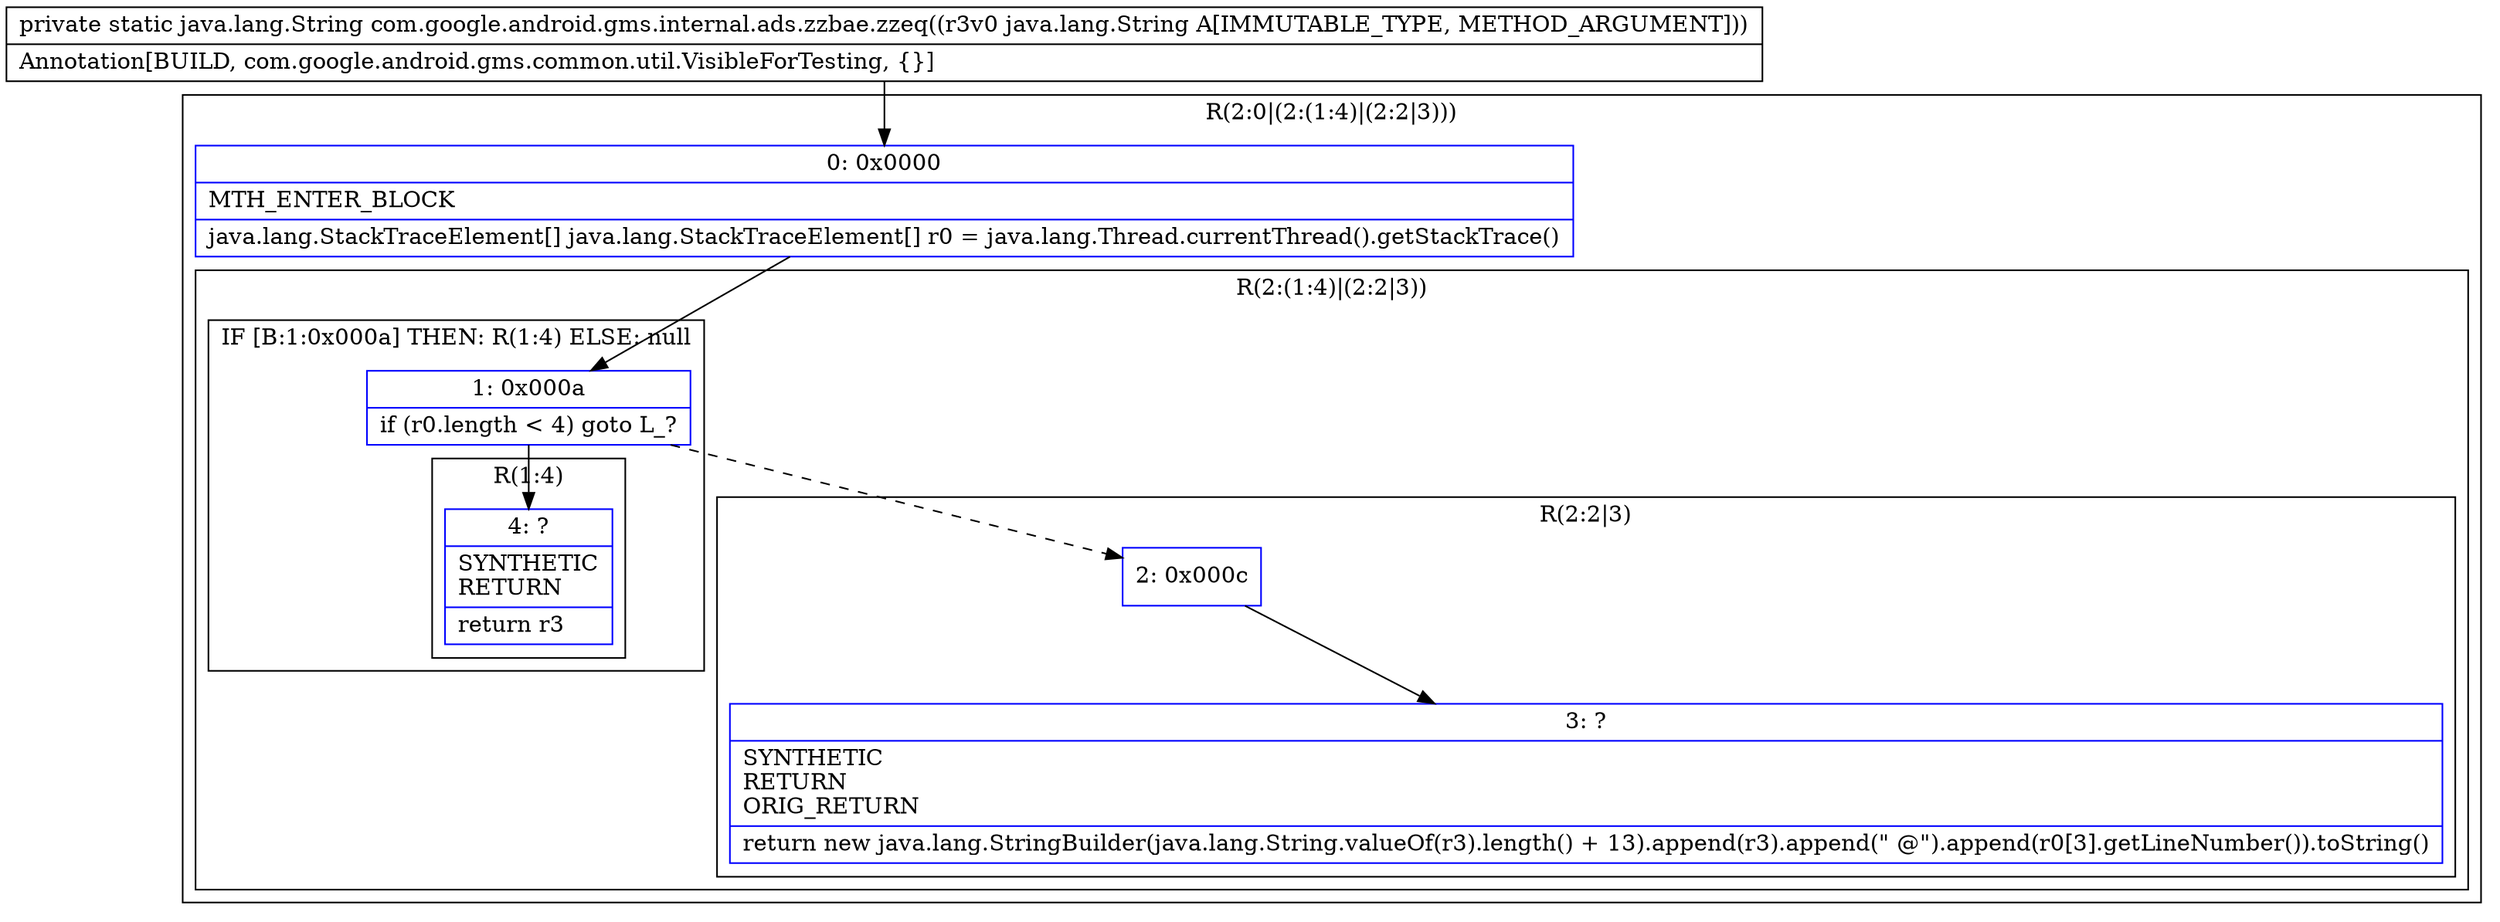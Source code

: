digraph "CFG forcom.google.android.gms.internal.ads.zzbae.zzeq(Ljava\/lang\/String;)Ljava\/lang\/String;" {
subgraph cluster_Region_352236060 {
label = "R(2:0|(2:(1:4)|(2:2|3)))";
node [shape=record,color=blue];
Node_0 [shape=record,label="{0\:\ 0x0000|MTH_ENTER_BLOCK\l|java.lang.StackTraceElement[] java.lang.StackTraceElement[] r0 = java.lang.Thread.currentThread().getStackTrace()\l}"];
subgraph cluster_Region_1272819845 {
label = "R(2:(1:4)|(2:2|3))";
node [shape=record,color=blue];
subgraph cluster_IfRegion_12646177 {
label = "IF [B:1:0x000a] THEN: R(1:4) ELSE: null";
node [shape=record,color=blue];
Node_1 [shape=record,label="{1\:\ 0x000a|if (r0.length \< 4) goto L_?\l}"];
subgraph cluster_Region_1341604253 {
label = "R(1:4)";
node [shape=record,color=blue];
Node_4 [shape=record,label="{4\:\ ?|SYNTHETIC\lRETURN\l|return r3\l}"];
}
}
subgraph cluster_Region_1750362015 {
label = "R(2:2|3)";
node [shape=record,color=blue];
Node_2 [shape=record,label="{2\:\ 0x000c}"];
Node_3 [shape=record,label="{3\:\ ?|SYNTHETIC\lRETURN\lORIG_RETURN\l|return new java.lang.StringBuilder(java.lang.String.valueOf(r3).length() + 13).append(r3).append(\" @\").append(r0[3].getLineNumber()).toString()\l}"];
}
}
}
MethodNode[shape=record,label="{private static java.lang.String com.google.android.gms.internal.ads.zzbae.zzeq((r3v0 java.lang.String A[IMMUTABLE_TYPE, METHOD_ARGUMENT]))  | Annotation[BUILD, com.google.android.gms.common.util.VisibleForTesting, \{\}]\l}"];
MethodNode -> Node_0;
Node_0 -> Node_1;
Node_1 -> Node_2[style=dashed];
Node_1 -> Node_4;
Node_2 -> Node_3;
}

